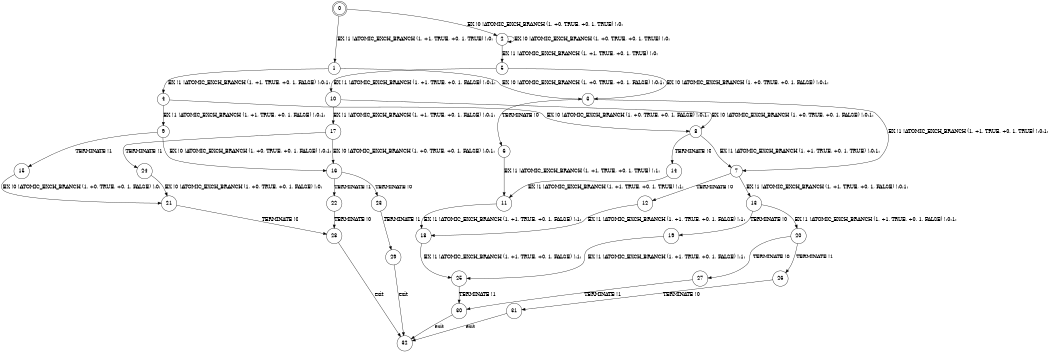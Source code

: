 digraph BCG {
size = "7, 10.5";
center = TRUE;
node [shape = circle];
0 [peripheries = 2];
0 -> 1 [label = "EX !1 !ATOMIC_EXCH_BRANCH (1, +1, TRUE, +0, 1, TRUE) !:0:"];
0 -> 2 [label = "EX !0 !ATOMIC_EXCH_BRANCH (1, +0, TRUE, +0, 1, TRUE) !:0:"];
1 -> 3 [label = "EX !0 !ATOMIC_EXCH_BRANCH (1, +0, TRUE, +0, 1, FALSE) !:0:1:"];
1 -> 4 [label = "EX !1 !ATOMIC_EXCH_BRANCH (1, +1, TRUE, +0, 1, FALSE) !:0:1:"];
2 -> 5 [label = "EX !1 !ATOMIC_EXCH_BRANCH (1, +1, TRUE, +0, 1, TRUE) !:0:"];
2 -> 2 [label = "EX !0 !ATOMIC_EXCH_BRANCH (1, +0, TRUE, +0, 1, TRUE) !:0:"];
3 -> 6 [label = "TERMINATE !0"];
3 -> 7 [label = "EX !1 !ATOMIC_EXCH_BRANCH (1, +1, TRUE, +0, 1, TRUE) !:0:1:"];
4 -> 8 [label = "EX !0 !ATOMIC_EXCH_BRANCH (1, +0, TRUE, +0, 1, FALSE) !:0:1:"];
4 -> 9 [label = "EX !1 !ATOMIC_EXCH_BRANCH (1, +1, TRUE, +0, 1, FALSE) !:0:1:"];
5 -> 10 [label = "EX !1 !ATOMIC_EXCH_BRANCH (1, +1, TRUE, +0, 1, FALSE) !:0:1:"];
5 -> 3 [label = "EX !0 !ATOMIC_EXCH_BRANCH (1, +0, TRUE, +0, 1, FALSE) !:0:1:"];
6 -> 11 [label = "EX !1 !ATOMIC_EXCH_BRANCH (1, +1, TRUE, +0, 1, TRUE) !:1:"];
7 -> 12 [label = "TERMINATE !0"];
7 -> 13 [label = "EX !1 !ATOMIC_EXCH_BRANCH (1, +1, TRUE, +0, 1, FALSE) !:0:1:"];
8 -> 14 [label = "TERMINATE !0"];
8 -> 7 [label = "EX !1 !ATOMIC_EXCH_BRANCH (1, +1, TRUE, +0, 1, TRUE) !:0:1:"];
9 -> 15 [label = "TERMINATE !1"];
9 -> 16 [label = "EX !0 !ATOMIC_EXCH_BRANCH (1, +0, TRUE, +0, 1, FALSE) !:0:1:"];
10 -> 17 [label = "EX !1 !ATOMIC_EXCH_BRANCH (1, +1, TRUE, +0, 1, FALSE) !:0:1:"];
10 -> 8 [label = "EX !0 !ATOMIC_EXCH_BRANCH (1, +0, TRUE, +0, 1, FALSE) !:0:1:"];
11 -> 18 [label = "EX !1 !ATOMIC_EXCH_BRANCH (1, +1, TRUE, +0, 1, FALSE) !:1:"];
12 -> 18 [label = "EX !1 !ATOMIC_EXCH_BRANCH (1, +1, TRUE, +0, 1, FALSE) !:1:"];
13 -> 19 [label = "TERMINATE !0"];
13 -> 20 [label = "EX !1 !ATOMIC_EXCH_BRANCH (1, +1, TRUE, +0, 1, FALSE) !:0:1:"];
14 -> 11 [label = "EX !1 !ATOMIC_EXCH_BRANCH (1, +1, TRUE, +0, 1, TRUE) !:1:"];
15 -> 21 [label = "EX !0 !ATOMIC_EXCH_BRANCH (1, +0, TRUE, +0, 1, FALSE) !:0:"];
16 -> 22 [label = "TERMINATE !1"];
16 -> 23 [label = "TERMINATE !0"];
17 -> 24 [label = "TERMINATE !1"];
17 -> 16 [label = "EX !0 !ATOMIC_EXCH_BRANCH (1, +0, TRUE, +0, 1, FALSE) !:0:1:"];
18 -> 25 [label = "EX !1 !ATOMIC_EXCH_BRANCH (1, +1, TRUE, +0, 1, FALSE) !:1:"];
19 -> 25 [label = "EX !1 !ATOMIC_EXCH_BRANCH (1, +1, TRUE, +0, 1, FALSE) !:1:"];
20 -> 26 [label = "TERMINATE !1"];
20 -> 27 [label = "TERMINATE !0"];
21 -> 28 [label = "TERMINATE !0"];
22 -> 28 [label = "TERMINATE !0"];
23 -> 29 [label = "TERMINATE !1"];
24 -> 21 [label = "EX !0 !ATOMIC_EXCH_BRANCH (1, +0, TRUE, +0, 1, FALSE) !:0:"];
25 -> 30 [label = "TERMINATE !1"];
26 -> 31 [label = "TERMINATE !0"];
27 -> 30 [label = "TERMINATE !1"];
28 -> 32 [label = "exit"];
29 -> 32 [label = "exit"];
30 -> 32 [label = "exit"];
31 -> 32 [label = "exit"];
}
